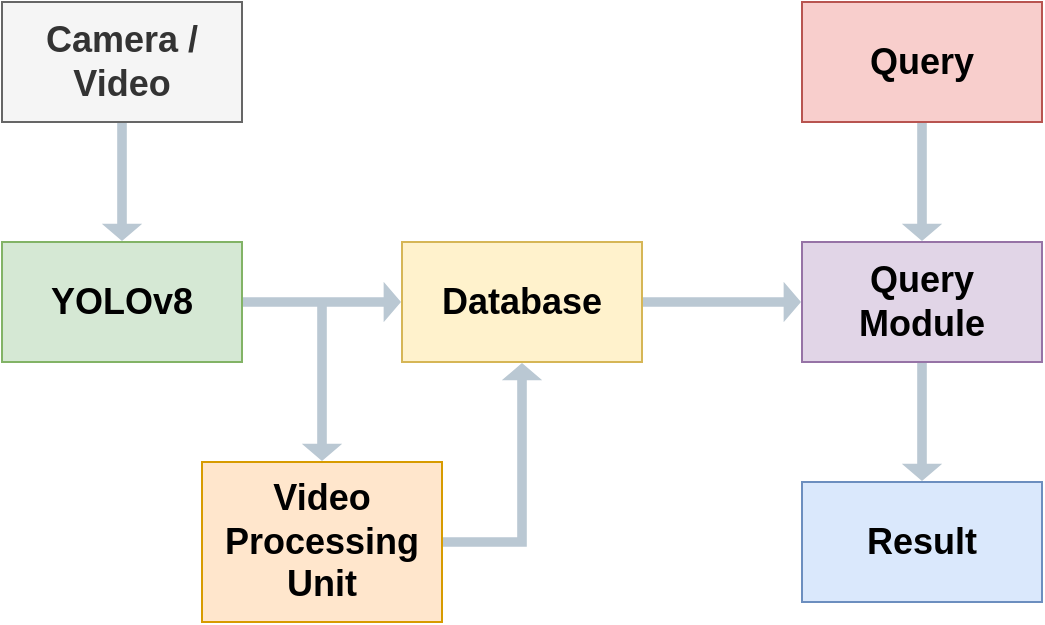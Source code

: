 <mxfile version="24.1.0" type="github">
  <diagram name="第 1 页" id="UTuLHGuxZR27ZDXFJd-G">
    <mxGraphModel dx="575" dy="740" grid="1" gridSize="10" guides="1" tooltips="1" connect="1" arrows="1" fold="1" page="0" pageScale="1" pageWidth="827" pageHeight="1169" math="0" shadow="0">
      <root>
        <mxCell id="0" />
        <mxCell id="1" parent="0" />
        <mxCell id="bFbZyVQcEV-2A0geEAq5-1" value="&lt;font size=&quot;1&quot; style=&quot;&quot;&gt;&lt;b style=&quot;font-size: 18px;&quot;&gt;Camera / Video&lt;/b&gt;&lt;/font&gt;" style="rounded=0;whiteSpace=wrap;html=1;fillColor=#f5f5f5;strokeColor=#666666;fontColor=#333333;" vertex="1" parent="1">
          <mxGeometry x="120" y="120" width="120" height="60" as="geometry" />
        </mxCell>
        <mxCell id="bFbZyVQcEV-2A0geEAq5-2" value="&lt;font size=&quot;1&quot; style=&quot;&quot;&gt;&lt;b style=&quot;font-size: 18px;&quot;&gt;YOLOv8&lt;/b&gt;&lt;/font&gt;" style="rounded=0;whiteSpace=wrap;html=1;fillColor=#d5e8d4;strokeColor=#82b366;" vertex="1" parent="1">
          <mxGeometry x="120" y="240" width="120" height="60" as="geometry" />
        </mxCell>
        <mxCell id="bFbZyVQcEV-2A0geEAq5-3" value="&lt;font size=&quot;1&quot; style=&quot;&quot;&gt;&lt;b style=&quot;font-size: 18px;&quot;&gt;Database&lt;/b&gt;&lt;/font&gt;" style="rounded=0;whiteSpace=wrap;html=1;fillColor=#fff2cc;strokeColor=#d6b656;" vertex="1" parent="1">
          <mxGeometry x="320" y="240" width="120" height="60" as="geometry" />
        </mxCell>
        <mxCell id="bFbZyVQcEV-2A0geEAq5-4" value="&lt;font size=&quot;1&quot; style=&quot;&quot;&gt;&lt;b style=&quot;font-size: 18px;&quot;&gt;Video Processing Unit&lt;/b&gt;&lt;/font&gt;" style="rounded=0;whiteSpace=wrap;html=1;fillColor=#ffe6cc;strokeColor=#d79b00;" vertex="1" parent="1">
          <mxGeometry x="220" y="350" width="120" height="80" as="geometry" />
        </mxCell>
        <mxCell id="bFbZyVQcEV-2A0geEAq5-5" value="&lt;font size=&quot;1&quot; style=&quot;&quot;&gt;&lt;b style=&quot;font-size: 18px;&quot;&gt;Query Module&lt;/b&gt;&lt;/font&gt;" style="rounded=0;whiteSpace=wrap;html=1;fillColor=#e1d5e7;strokeColor=#9673a6;" vertex="1" parent="1">
          <mxGeometry x="520" y="240" width="120" height="60" as="geometry" />
        </mxCell>
        <mxCell id="bFbZyVQcEV-2A0geEAq5-6" value="&lt;font size=&quot;1&quot; style=&quot;&quot;&gt;&lt;b style=&quot;font-size: 18px;&quot;&gt;Result&lt;/b&gt;&lt;/font&gt;" style="rounded=0;whiteSpace=wrap;html=1;fillColor=#dae8fc;strokeColor=#6c8ebf;" vertex="1" parent="1">
          <mxGeometry x="520" y="360" width="120" height="60" as="geometry" />
        </mxCell>
        <mxCell id="bFbZyVQcEV-2A0geEAq5-7" value="&lt;font size=&quot;1&quot; style=&quot;&quot;&gt;&lt;b style=&quot;font-size: 18px;&quot;&gt;Query&lt;/b&gt;&lt;/font&gt;" style="rounded=0;whiteSpace=wrap;html=1;fillColor=#f8cecc;strokeColor=#b85450;" vertex="1" parent="1">
          <mxGeometry x="520" y="120" width="120" height="60" as="geometry" />
        </mxCell>
        <mxCell id="bFbZyVQcEV-2A0geEAq5-8" value="" style="shape=flexArrow;endArrow=classic;html=1;rounded=0;fillColor=#bac8d3;strokeColor=none;width=4.8;endSize=2.56;endWidth=14.429;entryX=0.5;entryY=0;entryDx=0;entryDy=0;exitX=0.5;exitY=1;exitDx=0;exitDy=0;" edge="1" parent="1" source="bFbZyVQcEV-2A0geEAq5-1" target="bFbZyVQcEV-2A0geEAq5-2">
          <mxGeometry width="50" height="50" relative="1" as="geometry">
            <mxPoint x="240" y="200" as="sourcePoint" />
            <mxPoint x="290" y="230" as="targetPoint" />
          </mxGeometry>
        </mxCell>
        <mxCell id="bFbZyVQcEV-2A0geEAq5-9" value="" style="shape=flexArrow;endArrow=classic;html=1;rounded=0;fillColor=#bac8d3;strokeColor=none;width=4.8;endSize=2.56;endWidth=14.429;entryX=0;entryY=0.5;entryDx=0;entryDy=0;exitX=1;exitY=0.5;exitDx=0;exitDy=0;" edge="1" parent="1" source="bFbZyVQcEV-2A0geEAq5-2" target="bFbZyVQcEV-2A0geEAq5-3">
          <mxGeometry width="50" height="50" relative="1" as="geometry">
            <mxPoint x="190" y="190" as="sourcePoint" />
            <mxPoint x="190" y="250" as="targetPoint" />
          </mxGeometry>
        </mxCell>
        <mxCell id="bFbZyVQcEV-2A0geEAq5-10" value="" style="shape=flexArrow;endArrow=classic;html=1;rounded=0;fillColor=#bac8d3;strokeColor=none;width=4.8;endSize=2.56;endWidth=14.429;entryX=0.5;entryY=0;entryDx=0;entryDy=0;" edge="1" parent="1" target="bFbZyVQcEV-2A0geEAq5-4">
          <mxGeometry width="50" height="50" relative="1" as="geometry">
            <mxPoint x="280" y="270" as="sourcePoint" />
            <mxPoint x="290" y="180" as="targetPoint" />
          </mxGeometry>
        </mxCell>
        <mxCell id="bFbZyVQcEV-2A0geEAq5-11" value="" style="shape=flexArrow;endArrow=classic;html=1;rounded=0;fillColor=#bac8d3;strokeColor=none;width=4.8;endSize=2.56;endWidth=14.429;entryX=0.5;entryY=1;entryDx=0;entryDy=0;exitX=1;exitY=0.5;exitDx=0;exitDy=0;" edge="1" parent="1" source="bFbZyVQcEV-2A0geEAq5-4" target="bFbZyVQcEV-2A0geEAq5-3">
          <mxGeometry width="50" height="50" relative="1" as="geometry">
            <mxPoint x="290" y="280" as="sourcePoint" />
            <mxPoint x="290" y="360" as="targetPoint" />
            <Array as="points">
              <mxPoint x="380" y="390" />
            </Array>
          </mxGeometry>
        </mxCell>
        <mxCell id="bFbZyVQcEV-2A0geEAq5-12" value="" style="shape=flexArrow;endArrow=classic;html=1;rounded=0;fillColor=#bac8d3;strokeColor=none;width=4.8;endSize=2.56;endWidth=14.429;entryX=0;entryY=0.5;entryDx=0;entryDy=0;exitX=1;exitY=0.5;exitDx=0;exitDy=0;" edge="1" parent="1" source="bFbZyVQcEV-2A0geEAq5-3" target="bFbZyVQcEV-2A0geEAq5-5">
          <mxGeometry width="50" height="50" relative="1" as="geometry">
            <mxPoint x="300" y="290" as="sourcePoint" />
            <mxPoint x="300" y="370" as="targetPoint" />
          </mxGeometry>
        </mxCell>
        <mxCell id="bFbZyVQcEV-2A0geEAq5-13" value="" style="shape=flexArrow;endArrow=classic;html=1;rounded=0;fillColor=#bac8d3;strokeColor=none;width=4.8;endSize=2.56;endWidth=14.429;entryX=0.5;entryY=0;entryDx=0;entryDy=0;exitX=0.5;exitY=1;exitDx=0;exitDy=0;" edge="1" parent="1" source="bFbZyVQcEV-2A0geEAq5-7" target="bFbZyVQcEV-2A0geEAq5-5">
          <mxGeometry width="50" height="50" relative="1" as="geometry">
            <mxPoint x="450" y="280" as="sourcePoint" />
            <mxPoint x="530" y="280" as="targetPoint" />
          </mxGeometry>
        </mxCell>
        <mxCell id="bFbZyVQcEV-2A0geEAq5-14" value="" style="shape=flexArrow;endArrow=classic;html=1;rounded=0;fillColor=#bac8d3;strokeColor=none;width=4.8;endSize=2.56;endWidth=14.429;entryX=0.5;entryY=0;entryDx=0;entryDy=0;exitX=0.5;exitY=1;exitDx=0;exitDy=0;" edge="1" parent="1" source="bFbZyVQcEV-2A0geEAq5-5" target="bFbZyVQcEV-2A0geEAq5-6">
          <mxGeometry width="50" height="50" relative="1" as="geometry">
            <mxPoint x="590" y="190" as="sourcePoint" />
            <mxPoint x="590" y="250" as="targetPoint" />
          </mxGeometry>
        </mxCell>
      </root>
    </mxGraphModel>
  </diagram>
</mxfile>
